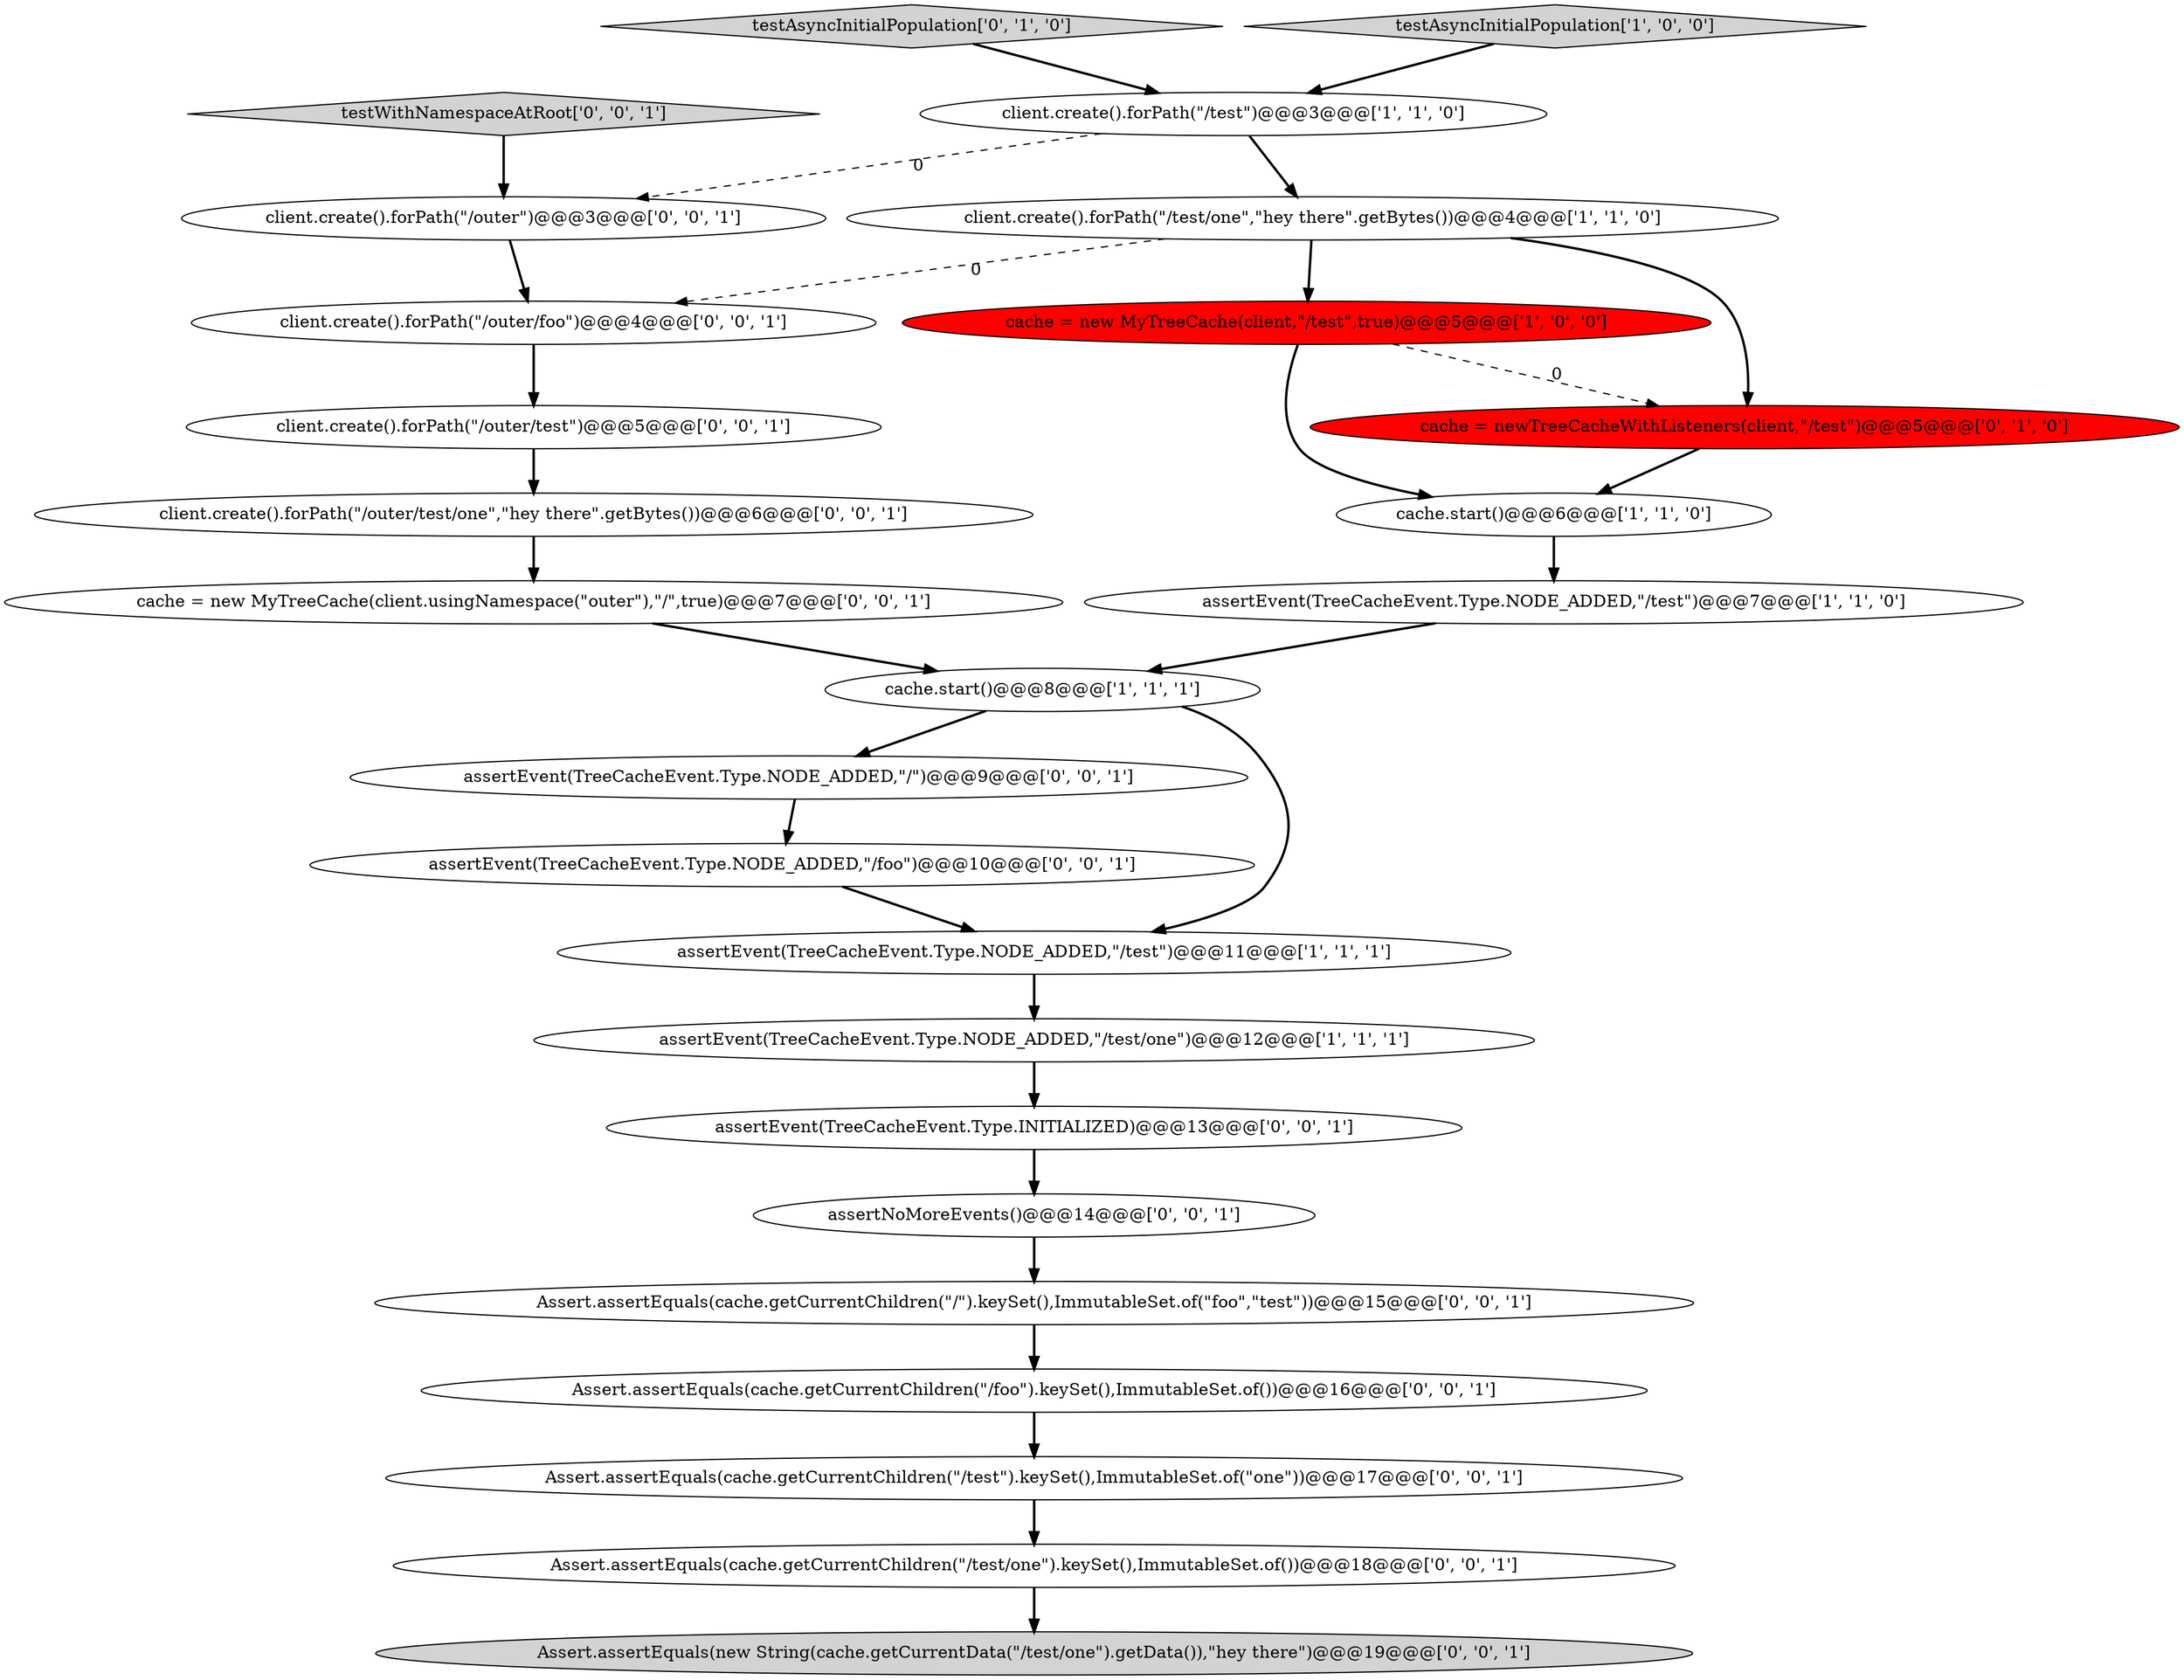 digraph {
1 [style = filled, label = "assertEvent(TreeCacheEvent.Type.NODE_ADDED,\"/test/one\")@@@12@@@['1', '1', '1']", fillcolor = white, shape = ellipse image = "AAA0AAABBB1BBB"];
15 [style = filled, label = "cache = new MyTreeCache(client.usingNamespace(\"outer\"),\"/\",true)@@@7@@@['0', '0', '1']", fillcolor = white, shape = ellipse image = "AAA0AAABBB3BBB"];
18 [style = filled, label = "client.create().forPath(\"/outer/test/one\",\"hey there\".getBytes())@@@6@@@['0', '0', '1']", fillcolor = white, shape = ellipse image = "AAA0AAABBB3BBB"];
2 [style = filled, label = "client.create().forPath(\"/test/one\",\"hey there\".getBytes())@@@4@@@['1', '1', '0']", fillcolor = white, shape = ellipse image = "AAA0AAABBB1BBB"];
17 [style = filled, label = "assertEvent(TreeCacheEvent.Type.INITIALIZED)@@@13@@@['0', '0', '1']", fillcolor = white, shape = ellipse image = "AAA0AAABBB3BBB"];
10 [style = filled, label = "testAsyncInitialPopulation['0', '1', '0']", fillcolor = lightgray, shape = diamond image = "AAA0AAABBB2BBB"];
7 [style = filled, label = "cache = new MyTreeCache(client,\"/test\",true)@@@5@@@['1', '0', '0']", fillcolor = red, shape = ellipse image = "AAA1AAABBB1BBB"];
21 [style = filled, label = "testWithNamespaceAtRoot['0', '0', '1']", fillcolor = lightgray, shape = diamond image = "AAA0AAABBB3BBB"];
5 [style = filled, label = "client.create().forPath(\"/test\")@@@3@@@['1', '1', '0']", fillcolor = white, shape = ellipse image = "AAA0AAABBB1BBB"];
3 [style = filled, label = "assertEvent(TreeCacheEvent.Type.NODE_ADDED,\"/test\")@@@7@@@['1', '1', '0']", fillcolor = white, shape = ellipse image = "AAA0AAABBB1BBB"];
19 [style = filled, label = "client.create().forPath(\"/outer/test\")@@@5@@@['0', '0', '1']", fillcolor = white, shape = ellipse image = "AAA0AAABBB3BBB"];
12 [style = filled, label = "Assert.assertEquals(cache.getCurrentChildren(\"/test/one\").keySet(),ImmutableSet.of())@@@18@@@['0', '0', '1']", fillcolor = white, shape = ellipse image = "AAA0AAABBB3BBB"];
22 [style = filled, label = "Assert.assertEquals(new String(cache.getCurrentData(\"/test/one\").getData()),\"hey there\")@@@19@@@['0', '0', '1']", fillcolor = lightgray, shape = ellipse image = "AAA0AAABBB3BBB"];
16 [style = filled, label = "assertEvent(TreeCacheEvent.Type.NODE_ADDED,\"/\")@@@9@@@['0', '0', '1']", fillcolor = white, shape = ellipse image = "AAA0AAABBB3BBB"];
24 [style = filled, label = "assertNoMoreEvents()@@@14@@@['0', '0', '1']", fillcolor = white, shape = ellipse image = "AAA0AAABBB3BBB"];
20 [style = filled, label = "Assert.assertEquals(cache.getCurrentChildren(\"/test\").keySet(),ImmutableSet.of(\"one\"))@@@17@@@['0', '0', '1']", fillcolor = white, shape = ellipse image = "AAA0AAABBB3BBB"];
14 [style = filled, label = "assertEvent(TreeCacheEvent.Type.NODE_ADDED,\"/foo\")@@@10@@@['0', '0', '1']", fillcolor = white, shape = ellipse image = "AAA0AAABBB3BBB"];
8 [style = filled, label = "cache.start()@@@6@@@['1', '1', '0']", fillcolor = white, shape = ellipse image = "AAA0AAABBB1BBB"];
0 [style = filled, label = "testAsyncInitialPopulation['1', '0', '0']", fillcolor = lightgray, shape = diamond image = "AAA0AAABBB1BBB"];
23 [style = filled, label = "Assert.assertEquals(cache.getCurrentChildren(\"/\").keySet(),ImmutableSet.of(\"foo\",\"test\"))@@@15@@@['0', '0', '1']", fillcolor = white, shape = ellipse image = "AAA0AAABBB3BBB"];
4 [style = filled, label = "assertEvent(TreeCacheEvent.Type.NODE_ADDED,\"/test\")@@@11@@@['1', '1', '1']", fillcolor = white, shape = ellipse image = "AAA0AAABBB1BBB"];
13 [style = filled, label = "client.create().forPath(\"/outer\")@@@3@@@['0', '0', '1']", fillcolor = white, shape = ellipse image = "AAA0AAABBB3BBB"];
9 [style = filled, label = "cache = newTreeCacheWithListeners(client,\"/test\")@@@5@@@['0', '1', '0']", fillcolor = red, shape = ellipse image = "AAA1AAABBB2BBB"];
6 [style = filled, label = "cache.start()@@@8@@@['1', '1', '1']", fillcolor = white, shape = ellipse image = "AAA0AAABBB1BBB"];
11 [style = filled, label = "client.create().forPath(\"/outer/foo\")@@@4@@@['0', '0', '1']", fillcolor = white, shape = ellipse image = "AAA0AAABBB3BBB"];
25 [style = filled, label = "Assert.assertEquals(cache.getCurrentChildren(\"/foo\").keySet(),ImmutableSet.of())@@@16@@@['0', '0', '1']", fillcolor = white, shape = ellipse image = "AAA0AAABBB3BBB"];
5->13 [style = dashed, label="0"];
23->25 [style = bold, label=""];
19->18 [style = bold, label=""];
8->3 [style = bold, label=""];
18->15 [style = bold, label=""];
3->6 [style = bold, label=""];
15->6 [style = bold, label=""];
2->9 [style = bold, label=""];
11->19 [style = bold, label=""];
7->8 [style = bold, label=""];
9->8 [style = bold, label=""];
13->11 [style = bold, label=""];
1->17 [style = bold, label=""];
6->4 [style = bold, label=""];
5->2 [style = bold, label=""];
25->20 [style = bold, label=""];
17->24 [style = bold, label=""];
10->5 [style = bold, label=""];
21->13 [style = bold, label=""];
6->16 [style = bold, label=""];
7->9 [style = dashed, label="0"];
20->12 [style = bold, label=""];
16->14 [style = bold, label=""];
2->11 [style = dashed, label="0"];
4->1 [style = bold, label=""];
2->7 [style = bold, label=""];
12->22 [style = bold, label=""];
0->5 [style = bold, label=""];
14->4 [style = bold, label=""];
24->23 [style = bold, label=""];
}
